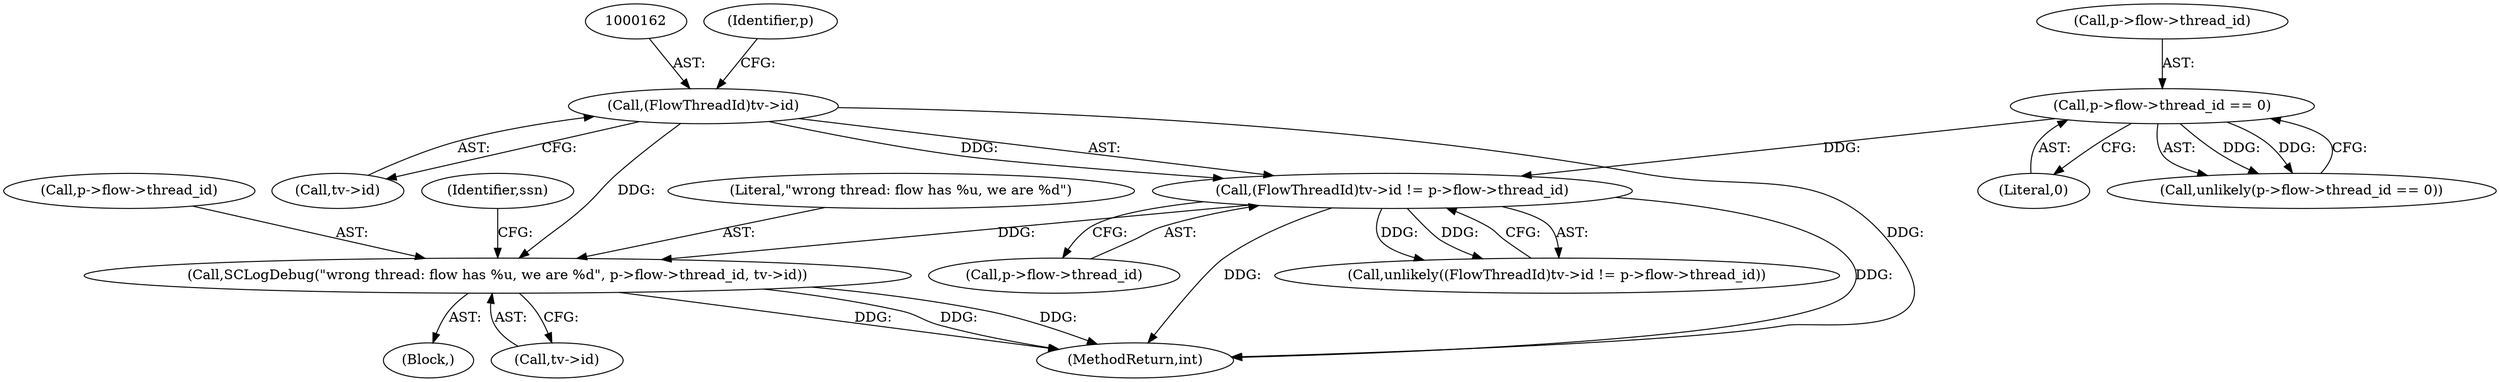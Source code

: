 digraph "0_suricata_843d0b7a10bb45627f94764a6c5d468a24143345@pointer" {
"1000172" [label="(Call,SCLogDebug(\"wrong thread: flow has %u, we are %d\", p->flow->thread_id, tv->id))"];
"1000160" [label="(Call,(FlowThreadId)tv->id != p->flow->thread_id)"];
"1000161" [label="(Call,(FlowThreadId)tv->id)"];
"1000138" [label="(Call,p->flow->thread_id == 0)"];
"1000173" [label="(Literal,\"wrong thread: flow has %u, we are %d\")"];
"1000144" [label="(Literal,0)"];
"1000138" [label="(Call,p->flow->thread_id == 0)"];
"1000172" [label="(Call,SCLogDebug(\"wrong thread: flow has %u, we are %d\", p->flow->thread_id, tv->id))"];
"1000159" [label="(Call,unlikely((FlowThreadId)tv->id != p->flow->thread_id))"];
"1000174" [label="(Call,p->flow->thread_id)"];
"1000139" [label="(Call,p->flow->thread_id)"];
"1000161" [label="(Call,(FlowThreadId)tv->id)"];
"1000168" [label="(Identifier,p)"];
"1000166" [label="(Call,p->flow->thread_id)"];
"1000179" [label="(Call,tv->id)"];
"1000137" [label="(Call,unlikely(p->flow->thread_id == 0))"];
"1000163" [label="(Call,tv->id)"];
"1000884" [label="(MethodReturn,int)"];
"1000171" [label="(Block,)"];
"1000184" [label="(Identifier,ssn)"];
"1000160" [label="(Call,(FlowThreadId)tv->id != p->flow->thread_id)"];
"1000172" -> "1000171"  [label="AST: "];
"1000172" -> "1000179"  [label="CFG: "];
"1000173" -> "1000172"  [label="AST: "];
"1000174" -> "1000172"  [label="AST: "];
"1000179" -> "1000172"  [label="AST: "];
"1000184" -> "1000172"  [label="CFG: "];
"1000172" -> "1000884"  [label="DDG: "];
"1000172" -> "1000884"  [label="DDG: "];
"1000172" -> "1000884"  [label="DDG: "];
"1000160" -> "1000172"  [label="DDG: "];
"1000161" -> "1000172"  [label="DDG: "];
"1000160" -> "1000159"  [label="AST: "];
"1000160" -> "1000166"  [label="CFG: "];
"1000161" -> "1000160"  [label="AST: "];
"1000166" -> "1000160"  [label="AST: "];
"1000159" -> "1000160"  [label="CFG: "];
"1000160" -> "1000884"  [label="DDG: "];
"1000160" -> "1000884"  [label="DDG: "];
"1000160" -> "1000159"  [label="DDG: "];
"1000160" -> "1000159"  [label="DDG: "];
"1000161" -> "1000160"  [label="DDG: "];
"1000138" -> "1000160"  [label="DDG: "];
"1000161" -> "1000163"  [label="CFG: "];
"1000162" -> "1000161"  [label="AST: "];
"1000163" -> "1000161"  [label="AST: "];
"1000168" -> "1000161"  [label="CFG: "];
"1000161" -> "1000884"  [label="DDG: "];
"1000138" -> "1000137"  [label="AST: "];
"1000138" -> "1000144"  [label="CFG: "];
"1000139" -> "1000138"  [label="AST: "];
"1000144" -> "1000138"  [label="AST: "];
"1000137" -> "1000138"  [label="CFG: "];
"1000138" -> "1000137"  [label="DDG: "];
"1000138" -> "1000137"  [label="DDG: "];
}
